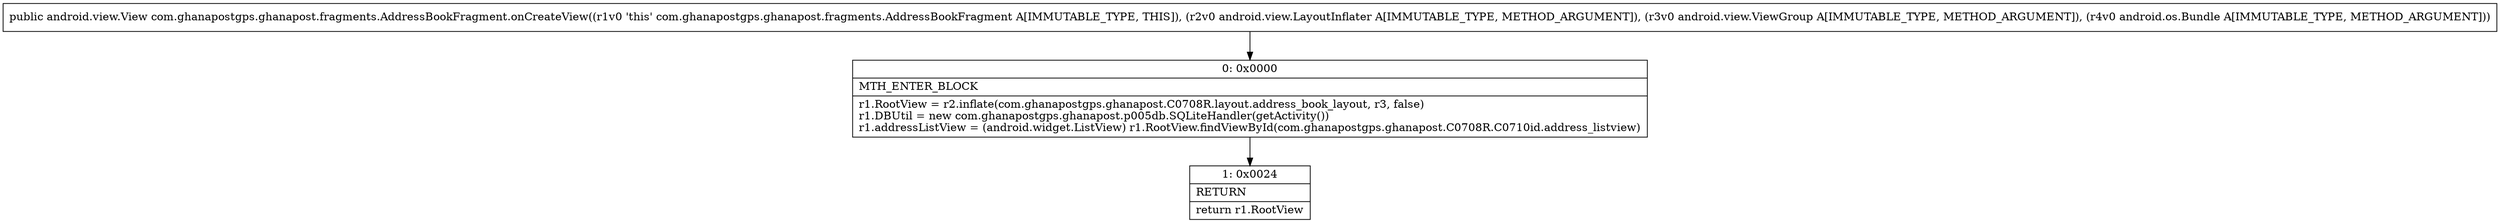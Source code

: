 digraph "CFG forcom.ghanapostgps.ghanapost.fragments.AddressBookFragment.onCreateView(Landroid\/view\/LayoutInflater;Landroid\/view\/ViewGroup;Landroid\/os\/Bundle;)Landroid\/view\/View;" {
Node_0 [shape=record,label="{0\:\ 0x0000|MTH_ENTER_BLOCK\l|r1.RootView = r2.inflate(com.ghanapostgps.ghanapost.C0708R.layout.address_book_layout, r3, false)\lr1.DBUtil = new com.ghanapostgps.ghanapost.p005db.SQLiteHandler(getActivity())\lr1.addressListView = (android.widget.ListView) r1.RootView.findViewById(com.ghanapostgps.ghanapost.C0708R.C0710id.address_listview)\l}"];
Node_1 [shape=record,label="{1\:\ 0x0024|RETURN\l|return r1.RootView\l}"];
MethodNode[shape=record,label="{public android.view.View com.ghanapostgps.ghanapost.fragments.AddressBookFragment.onCreateView((r1v0 'this' com.ghanapostgps.ghanapost.fragments.AddressBookFragment A[IMMUTABLE_TYPE, THIS]), (r2v0 android.view.LayoutInflater A[IMMUTABLE_TYPE, METHOD_ARGUMENT]), (r3v0 android.view.ViewGroup A[IMMUTABLE_TYPE, METHOD_ARGUMENT]), (r4v0 android.os.Bundle A[IMMUTABLE_TYPE, METHOD_ARGUMENT])) }"];
MethodNode -> Node_0;
Node_0 -> Node_1;
}

